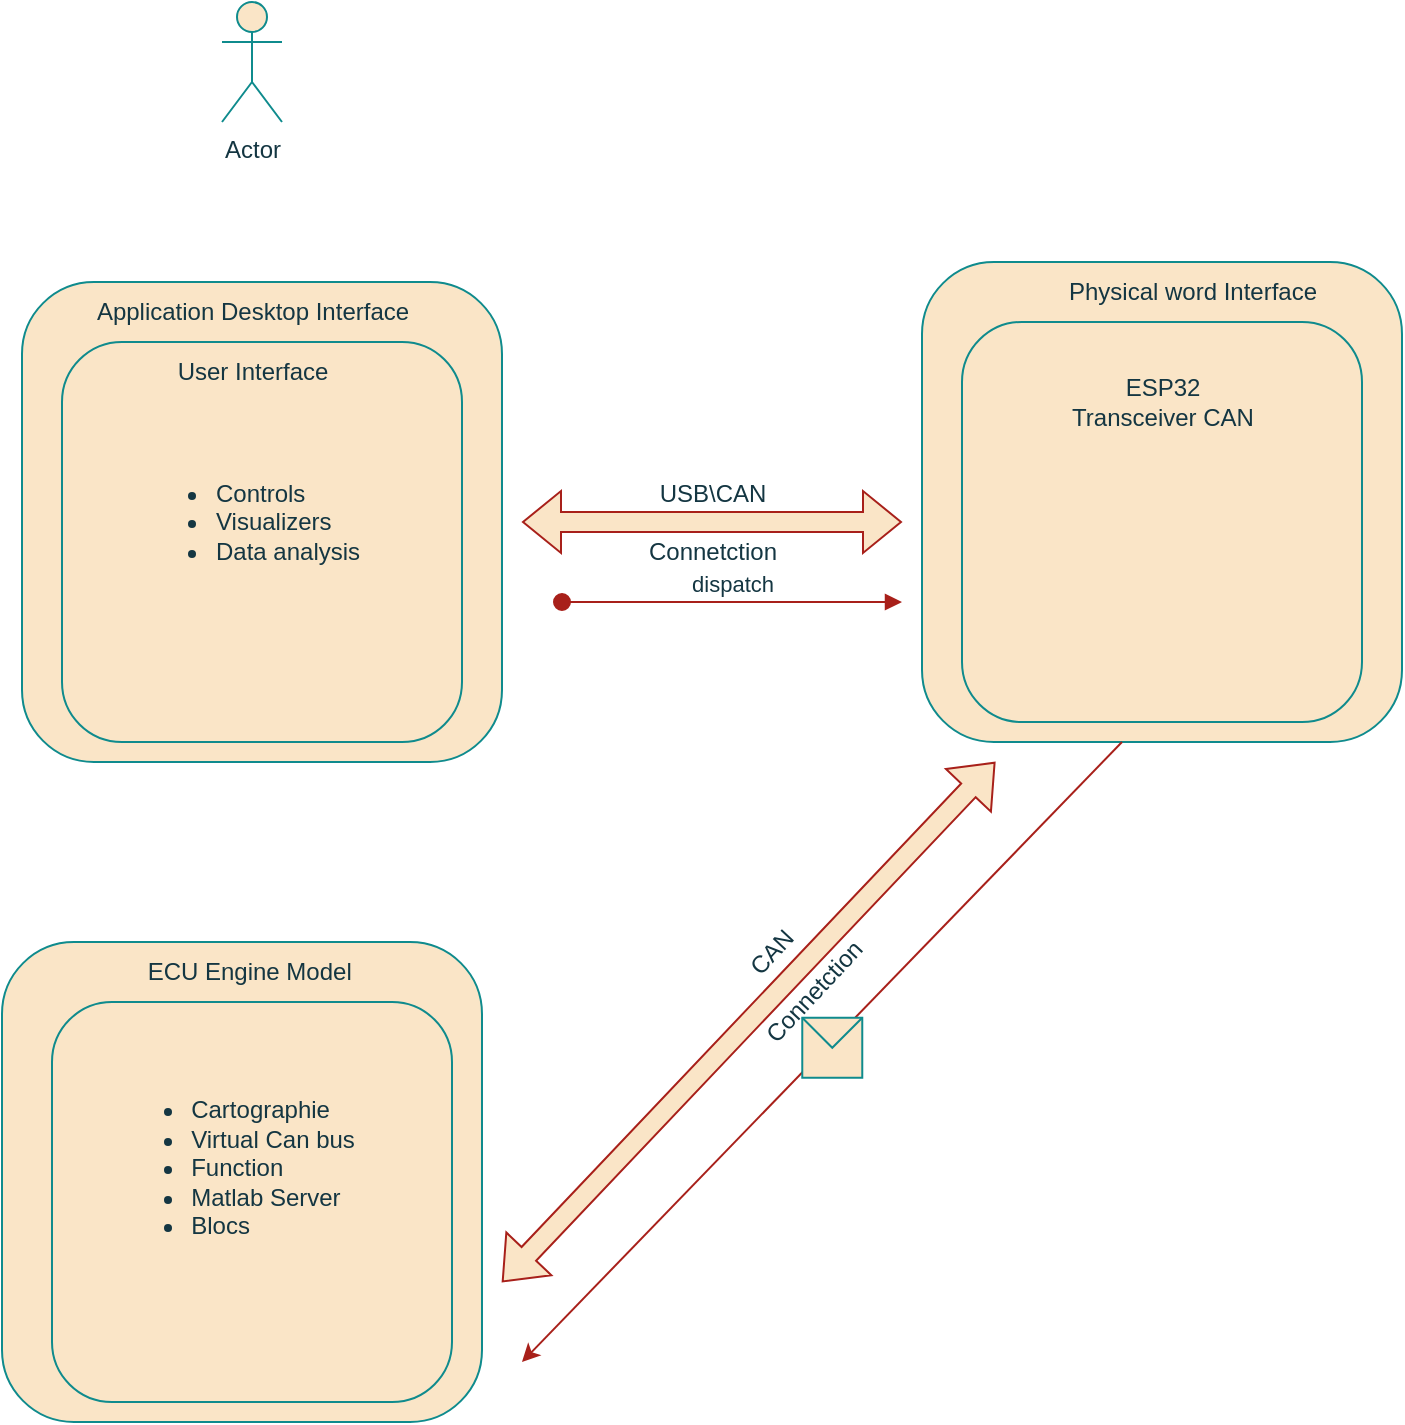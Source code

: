 <mxfile version="26.2.13">
  <diagram name="Page-1" id="5hn8GIaq7-KskKJtw2Yz">
    <mxGraphModel dx="985" dy="580" grid="1" gridSize="10" guides="1" tooltips="1" connect="1" arrows="1" fold="1" page="1" pageScale="1" pageWidth="827" pageHeight="1169" math="0" shadow="0">
      <root>
        <mxCell id="0" />
        <mxCell id="1" parent="0" />
        <mxCell id="ULHeYHU-LRxy92R-aEvW-15" value="" style="whiteSpace=wrap;html=1;aspect=fixed;rounded=1;labelBackgroundColor=none;fillColor=#FAE5C7;strokeColor=#0F8B8D;fontColor=#143642;" vertex="1" parent="1">
          <mxGeometry x="40" y="490" width="240" height="240" as="geometry" />
        </mxCell>
        <mxCell id="ULHeYHU-LRxy92R-aEvW-1" value="" style="whiteSpace=wrap;html=1;aspect=fixed;rounded=1;labelBackgroundColor=none;fillColor=#FAE5C7;strokeColor=#0F8B8D;fontColor=#143642;" vertex="1" parent="1">
          <mxGeometry x="50" y="160" width="240" height="240" as="geometry" />
        </mxCell>
        <mxCell id="ULHeYHU-LRxy92R-aEvW-2" value="Actor" style="shape=umlActor;verticalLabelPosition=bottom;verticalAlign=top;html=1;outlineConnect=0;rounded=1;labelBackgroundColor=none;fillColor=#FAE5C7;strokeColor=#0F8B8D;fontColor=#143642;" vertex="1" parent="1">
          <mxGeometry x="150" y="20" width="30" height="60" as="geometry" />
        </mxCell>
        <mxCell id="ULHeYHU-LRxy92R-aEvW-3" value="" style="whiteSpace=wrap;html=1;aspect=fixed;fillColor=#FAE5C7;rounded=1;labelBackgroundColor=none;strokeColor=#0F8B8D;fontColor=#143642;" vertex="1" parent="1">
          <mxGeometry x="70" y="190" width="200" height="200" as="geometry" />
        </mxCell>
        <mxCell id="ULHeYHU-LRxy92R-aEvW-5" value="Application Desktop Interface" style="text;html=1;align=center;verticalAlign=middle;resizable=0;points=[];autosize=1;strokeColor=none;fillColor=none;rounded=1;labelBackgroundColor=none;fontColor=#143642;" vertex="1" parent="1">
          <mxGeometry x="75" y="160" width="180" height="30" as="geometry" />
        </mxCell>
        <mxCell id="ULHeYHU-LRxy92R-aEvW-6" value="User Interface" style="text;html=1;align=center;verticalAlign=middle;resizable=0;points=[];autosize=1;strokeColor=none;fillColor=none;rounded=1;labelBackgroundColor=none;fontColor=#143642;" vertex="1" parent="1">
          <mxGeometry x="115" y="190" width="100" height="30" as="geometry" />
        </mxCell>
        <mxCell id="ULHeYHU-LRxy92R-aEvW-7" value="&lt;ul&gt;&lt;li&gt;Controls&amp;nbsp;&lt;/li&gt;&lt;li&gt;Visualizers&lt;/li&gt;&lt;li&gt;Data analysis&lt;/li&gt;&lt;/ul&gt;" style="text;html=1;align=left;verticalAlign=middle;resizable=0;points=[];autosize=1;strokeColor=none;fillColor=none;rounded=1;labelBackgroundColor=none;fontColor=#143642;" vertex="1" parent="1">
          <mxGeometry x="105" y="240" width="140" height="80" as="geometry" />
        </mxCell>
        <mxCell id="ULHeYHU-LRxy92R-aEvW-8" value="" style="whiteSpace=wrap;html=1;aspect=fixed;rounded=1;labelBackgroundColor=none;fillColor=#FAE5C7;strokeColor=#0F8B8D;fontColor=#143642;" vertex="1" parent="1">
          <mxGeometry x="500" y="150" width="240" height="240" as="geometry" />
        </mxCell>
        <mxCell id="ULHeYHU-LRxy92R-aEvW-9" value="" style="whiteSpace=wrap;html=1;aspect=fixed;fillColor=#FAE5C7;rounded=1;labelBackgroundColor=none;strokeColor=#0F8B8D;fontColor=#143642;" vertex="1" parent="1">
          <mxGeometry x="520" y="180" width="200" height="200" as="geometry" />
        </mxCell>
        <mxCell id="ULHeYHU-LRxy92R-aEvW-10" value="Physical word Interface" style="text;html=1;align=center;verticalAlign=middle;resizable=0;points=[];autosize=1;strokeColor=none;fillColor=none;rounded=1;labelBackgroundColor=none;fontColor=#143642;" vertex="1" parent="1">
          <mxGeometry x="560" y="150" width="150" height="30" as="geometry" />
        </mxCell>
        <mxCell id="ULHeYHU-LRxy92R-aEvW-11" value="ESP32&lt;div&gt;Transceiver CAN&lt;/div&gt;" style="text;html=1;align=center;verticalAlign=middle;resizable=0;points=[];autosize=1;strokeColor=none;fillColor=none;rounded=1;labelBackgroundColor=none;fontColor=#143642;" vertex="1" parent="1">
          <mxGeometry x="565" y="200" width="110" height="40" as="geometry" />
        </mxCell>
        <mxCell id="ULHeYHU-LRxy92R-aEvW-12" value="" style="whiteSpace=wrap;html=1;aspect=fixed;fillColor=#FAE5C7;rounded=1;labelBackgroundColor=none;strokeColor=#0F8B8D;fontColor=#143642;" vertex="1" parent="1">
          <mxGeometry x="65" y="520" width="200" height="200" as="geometry" />
        </mxCell>
        <mxCell id="ULHeYHU-LRxy92R-aEvW-13" value="ECU Engine Model&amp;nbsp;" style="text;html=1;align=center;verticalAlign=middle;resizable=0;points=[];autosize=1;strokeColor=none;fillColor=none;rounded=1;labelBackgroundColor=none;fontColor=#143642;" vertex="1" parent="1">
          <mxGeometry x="100" y="490" width="130" height="30" as="geometry" />
        </mxCell>
        <mxCell id="ULHeYHU-LRxy92R-aEvW-16" value="&lt;ul&gt;&lt;li style=&quot;text-align: left;&quot;&gt;Cartographie&amp;nbsp;&lt;/li&gt;&lt;li style=&quot;text-align: left;&quot;&gt;Virtual Can bus&lt;/li&gt;&lt;li style=&quot;text-align: left;&quot;&gt;Function&lt;/li&gt;&lt;li style=&quot;text-align: left;&quot;&gt;Matlab Server&lt;/li&gt;&lt;li style=&quot;text-align: left;&quot;&gt;Blocs&lt;/li&gt;&lt;/ul&gt;&lt;div&gt;&lt;br&gt;&lt;/div&gt;" style="text;html=1;align=center;verticalAlign=middle;resizable=0;points=[];autosize=1;strokeColor=none;fillColor=none;rounded=1;labelBackgroundColor=none;fontColor=#143642;" vertex="1" parent="1">
          <mxGeometry x="80" y="550" width="150" height="120" as="geometry" />
        </mxCell>
        <mxCell id="ULHeYHU-LRxy92R-aEvW-17" value="" style="shape=flexArrow;endArrow=classic;startArrow=classic;html=1;rounded=0;strokeColor=#A8201A;fontColor=#143642;fillColor=#FAE5C7;entryX=0.111;entryY=1.012;entryDx=0;entryDy=0;entryPerimeter=0;exitX=1;exitY=0.679;exitDx=0;exitDy=0;exitPerimeter=0;" edge="1" parent="1">
          <mxGeometry width="100" height="100" relative="1" as="geometry">
            <mxPoint x="290" y="660.08" as="sourcePoint" />
            <mxPoint x="536.64" y="400.0" as="targetPoint" />
          </mxGeometry>
        </mxCell>
        <mxCell id="ULHeYHU-LRxy92R-aEvW-18" value="" style="shape=flexArrow;endArrow=classic;startArrow=classic;html=1;rounded=0;strokeColor=#A8201A;fontColor=#143642;fillColor=#FAE5C7;" edge="1" parent="1">
          <mxGeometry width="100" height="100" relative="1" as="geometry">
            <mxPoint x="300" y="280" as="sourcePoint" />
            <mxPoint x="490" y="280" as="targetPoint" />
          </mxGeometry>
        </mxCell>
        <mxCell id="ULHeYHU-LRxy92R-aEvW-19" value="USB\CAN&lt;div&gt;&lt;br&gt;&lt;/div&gt;&lt;div&gt;Connetction&lt;/div&gt;" style="text;html=1;align=center;verticalAlign=middle;resizable=0;points=[];autosize=1;strokeColor=none;fillColor=none;rounded=1;labelBackgroundColor=none;fontColor=#143642;" vertex="1" parent="1">
          <mxGeometry x="350" y="250" width="90" height="60" as="geometry" />
        </mxCell>
        <mxCell id="ULHeYHU-LRxy92R-aEvW-20" value="CAN&lt;div&gt;&lt;br&gt;&lt;/div&gt;&lt;div&gt;Connetction&lt;/div&gt;" style="text;html=1;align=center;verticalAlign=middle;resizable=0;points=[];autosize=1;strokeColor=none;fillColor=none;rounded=1;labelBackgroundColor=none;fontColor=#143642;rotation=313;" vertex="1" parent="1">
          <mxGeometry x="390" y="475" width="90" height="60" as="geometry" />
        </mxCell>
        <mxCell id="ULHeYHU-LRxy92R-aEvW-22" value="" style="endArrow=classic;html=1;rounded=0;strokeColor=#A8201A;fontColor=#143642;fillColor=#FAE5C7;" edge="1" parent="1">
          <mxGeometry relative="1" as="geometry">
            <mxPoint x="600" y="390" as="sourcePoint" />
            <mxPoint x="300" y="700" as="targetPoint" />
          </mxGeometry>
        </mxCell>
        <mxCell id="ULHeYHU-LRxy92R-aEvW-23" value="" style="shape=message;html=1;outlineConnect=0;strokeColor=#0F8B8D;fontColor=#143642;fillColor=#FAE5C7;" vertex="1" parent="ULHeYHU-LRxy92R-aEvW-22">
          <mxGeometry width="30" height="30" relative="1" as="geometry">
            <mxPoint x="-10" y="-17" as="offset" />
          </mxGeometry>
        </mxCell>
        <mxCell id="ULHeYHU-LRxy92R-aEvW-24" value="dispatch" style="html=1;verticalAlign=bottom;startArrow=oval;startFill=1;endArrow=block;startSize=8;curved=0;rounded=0;strokeColor=#A8201A;fontColor=#143642;fillColor=#FAE5C7;" edge="1" parent="1">
          <mxGeometry width="60" relative="1" as="geometry">
            <mxPoint x="320" y="320" as="sourcePoint" />
            <mxPoint x="490" y="320" as="targetPoint" />
          </mxGeometry>
        </mxCell>
      </root>
    </mxGraphModel>
  </diagram>
</mxfile>

